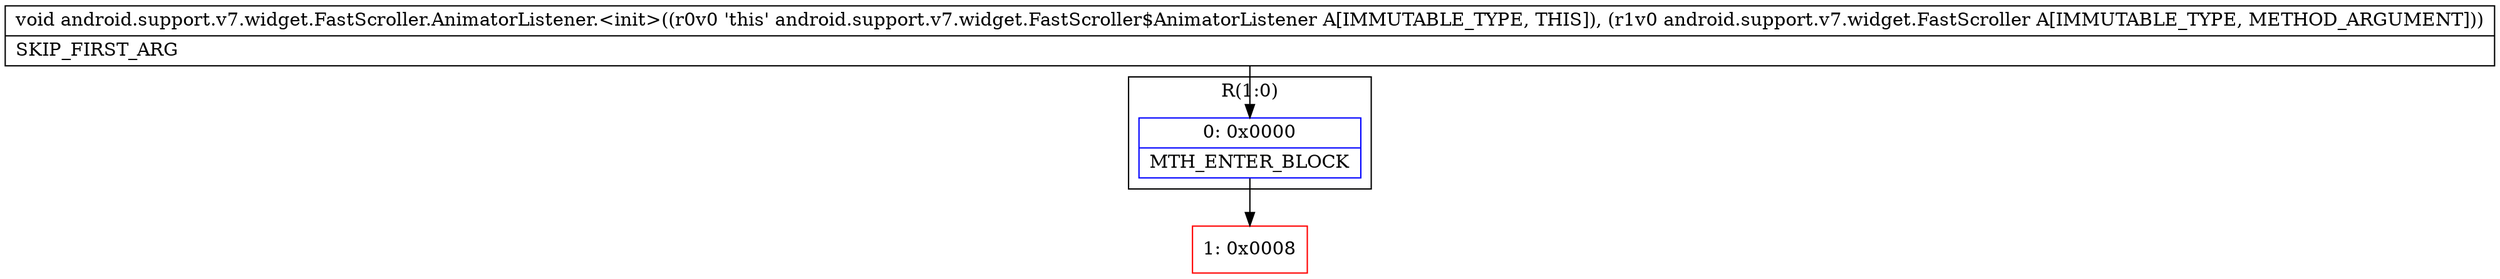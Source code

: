 digraph "CFG forandroid.support.v7.widget.FastScroller.AnimatorListener.\<init\>(Landroid\/support\/v7\/widget\/FastScroller;)V" {
subgraph cluster_Region_1752848387 {
label = "R(1:0)";
node [shape=record,color=blue];
Node_0 [shape=record,label="{0\:\ 0x0000|MTH_ENTER_BLOCK\l}"];
}
Node_1 [shape=record,color=red,label="{1\:\ 0x0008}"];
MethodNode[shape=record,label="{void android.support.v7.widget.FastScroller.AnimatorListener.\<init\>((r0v0 'this' android.support.v7.widget.FastScroller$AnimatorListener A[IMMUTABLE_TYPE, THIS]), (r1v0 android.support.v7.widget.FastScroller A[IMMUTABLE_TYPE, METHOD_ARGUMENT]))  | SKIP_FIRST_ARG\l}"];
MethodNode -> Node_0;
Node_0 -> Node_1;
}

